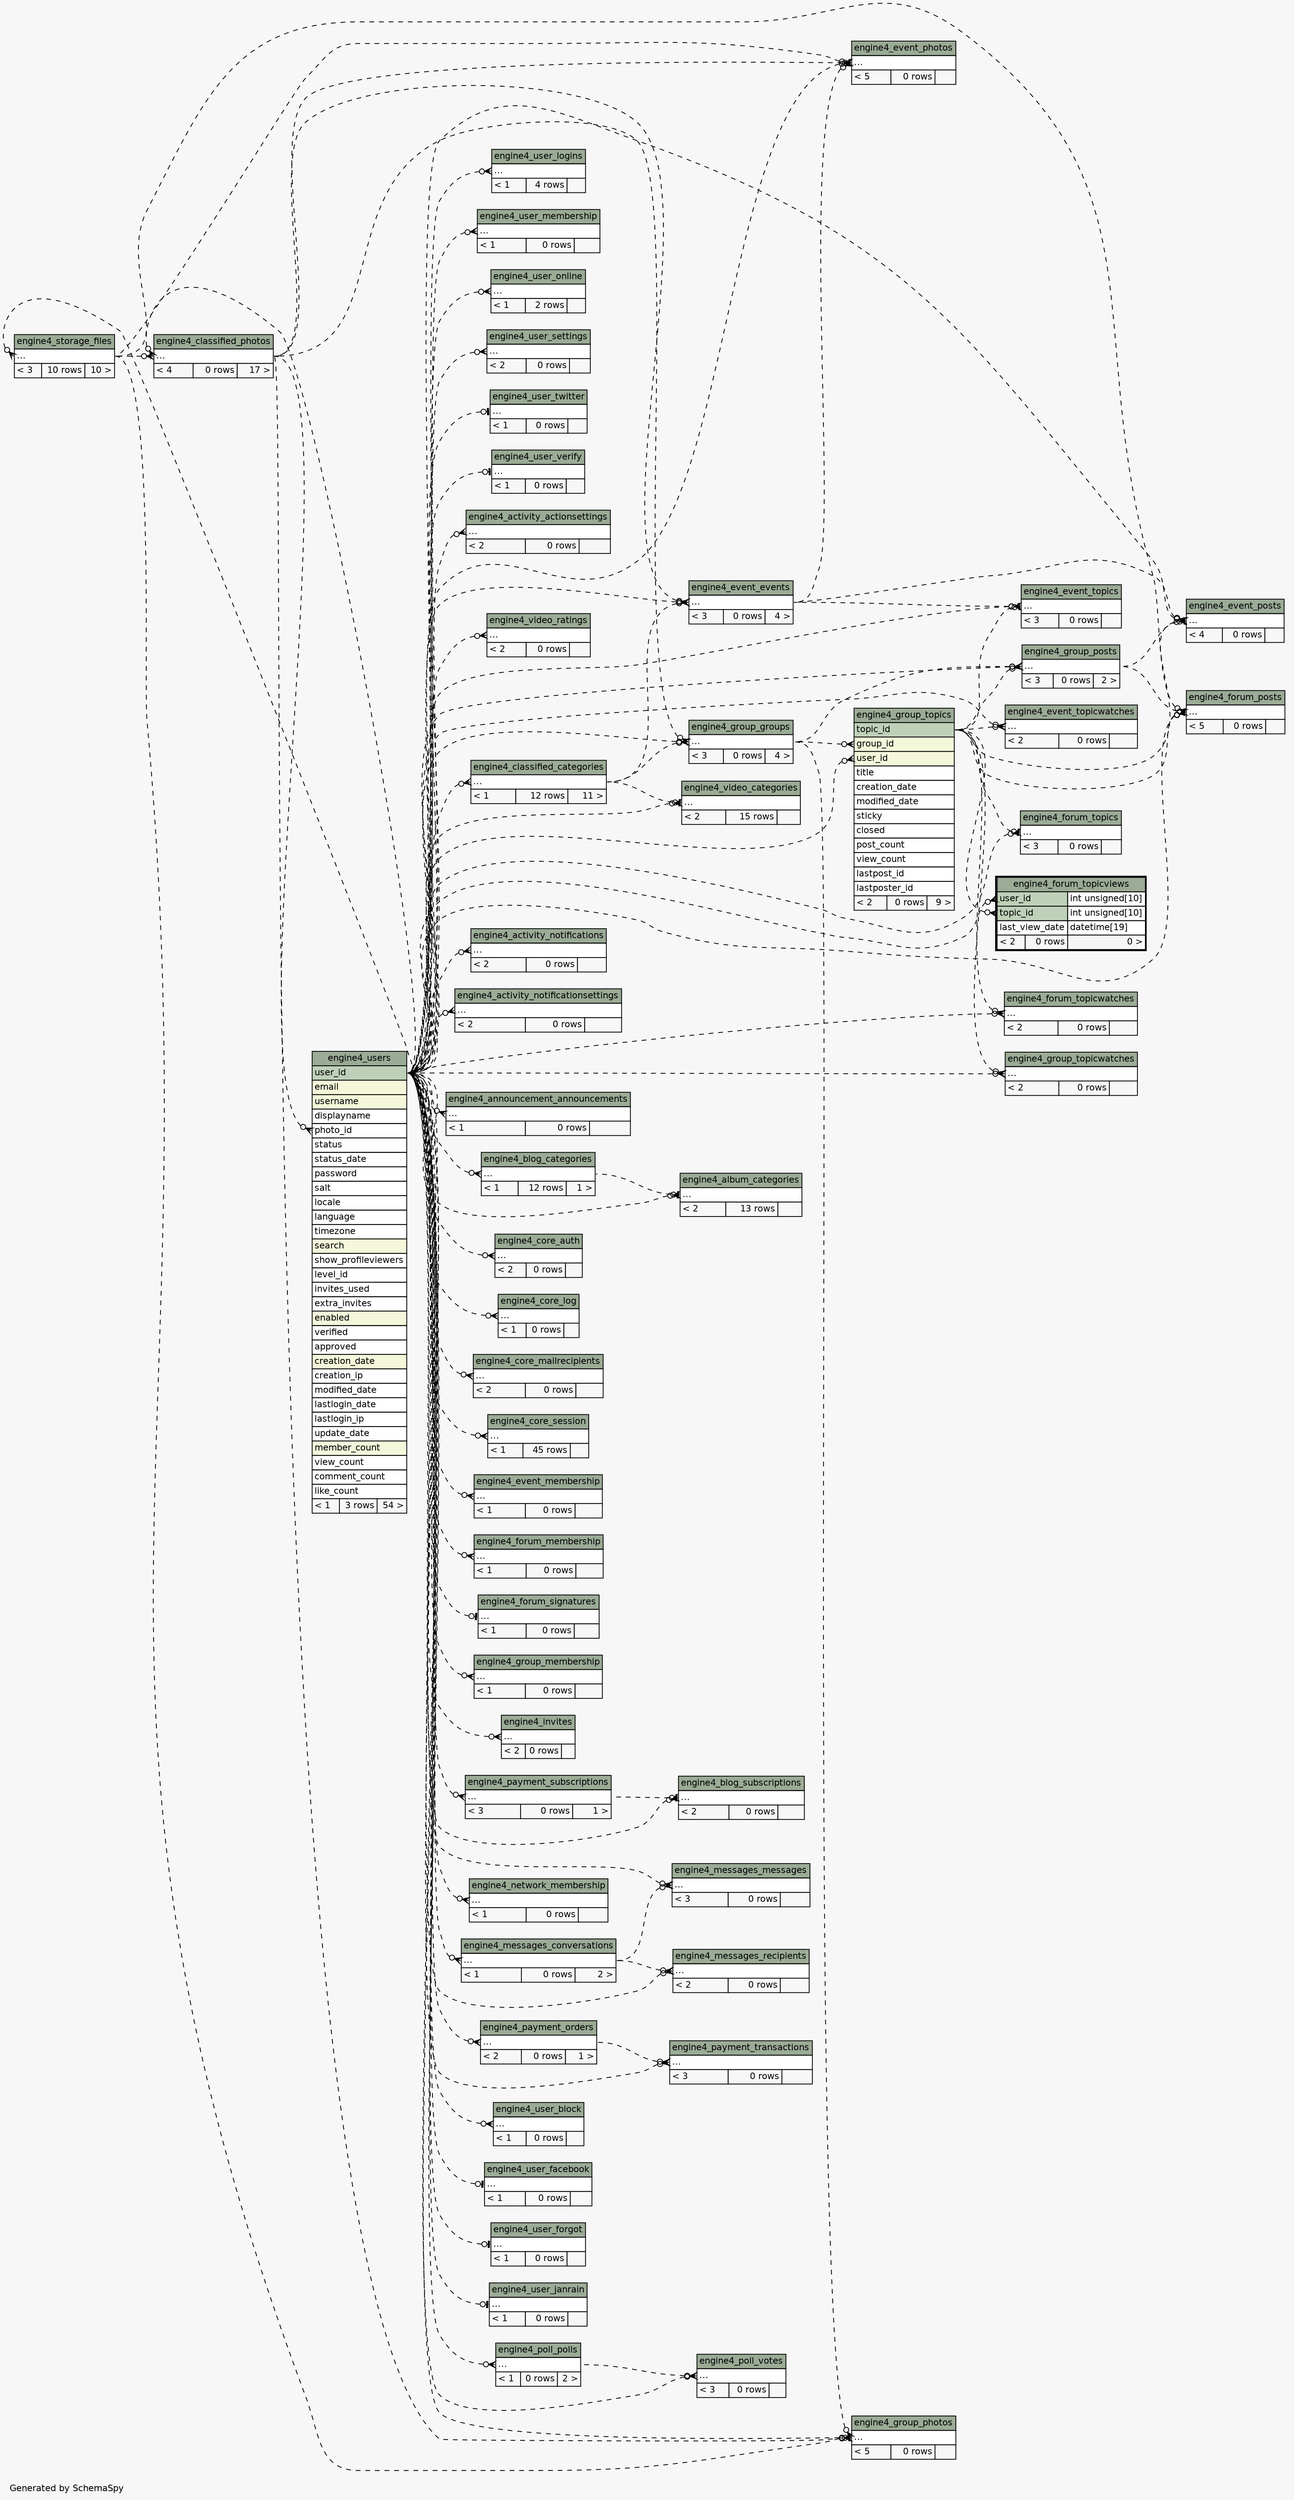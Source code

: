 // dot 2.38.0 on Windows 10 10.0
// SchemaSpy rev 590
digraph "impliedTwoDegreesRelationshipsDiagram" {
  graph [
    rankdir="RL"
    bgcolor="#f7f7f7"
    label="\nGenerated by SchemaSpy"
    labeljust="l"
    nodesep="0.18"
    ranksep="0.46"
    fontname="Helvetica"
    fontsize="11"
  ];
  node [
    fontname="Helvetica"
    fontsize="11"
    shape="plaintext"
  ];
  edge [
    arrowsize="0.8"
  ];
  "engine4_activity_actionsettings":"elipses":w -> "engine4_users":"user_id":e [arrowhead=none dir=back arrowtail=crowodot style=dashed];
  "engine4_activity_notifications":"elipses":w -> "engine4_users":"user_id":e [arrowhead=none dir=back arrowtail=crowodot style=dashed];
  "engine4_activity_notificationsettings":"elipses":w -> "engine4_users":"user_id":e [arrowhead=none dir=back arrowtail=crowodot style=dashed];
  "engine4_album_categories":"elipses":w -> "engine4_blog_categories":"elipses":e [arrowhead=none dir=back arrowtail=teeodot style=dashed];
  "engine4_album_categories":"elipses":w -> "engine4_users":"user_id":e [arrowhead=none dir=back arrowtail=crowodot style=dashed];
  "engine4_announcement_announcements":"elipses":w -> "engine4_users":"user_id":e [arrowhead=none dir=back arrowtail=crowodot style=dashed];
  "engine4_blog_categories":"elipses":w -> "engine4_users":"user_id":e [arrowhead=none dir=back arrowtail=crowodot style=dashed];
  "engine4_blog_subscriptions":"elipses":w -> "engine4_payment_subscriptions":"elipses":e [arrowhead=none dir=back arrowtail=teeodot style=dashed];
  "engine4_blog_subscriptions":"elipses":w -> "engine4_users":"user_id":e [arrowhead=none dir=back arrowtail=crowodot style=dashed];
  "engine4_classified_categories":"elipses":w -> "engine4_users":"user_id":e [arrowhead=none dir=back arrowtail=crowodot style=dashed];
  "engine4_classified_photos":"elipses":w -> "engine4_storage_files":"elipses":e [arrowhead=none dir=back arrowtail=crowodot style=dashed];
  "engine4_classified_photos":"elipses":w -> "engine4_users":"user_id":e [arrowhead=none dir=back arrowtail=crowodot style=dashed];
  "engine4_core_auth":"elipses":w -> "engine4_users":"user_id":e [arrowhead=none dir=back arrowtail=crowodot style=dashed];
  "engine4_core_log":"elipses":w -> "engine4_users":"user_id":e [arrowhead=none dir=back arrowtail=crowodot style=dashed];
  "engine4_core_mailrecipients":"elipses":w -> "engine4_users":"user_id":e [arrowhead=none dir=back arrowtail=crowodot style=dashed];
  "engine4_core_session":"elipses":w -> "engine4_users":"user_id":e [arrowhead=none dir=back arrowtail=crowodot style=dashed];
  "engine4_event_events":"elipses":w -> "engine4_classified_categories":"elipses":e [arrowhead=none dir=back arrowtail=crowodot style=dashed];
  "engine4_event_events":"elipses":w -> "engine4_classified_photos":"elipses":e [arrowhead=none dir=back arrowtail=crowodot style=dashed];
  "engine4_event_events":"elipses":w -> "engine4_users":"user_id":e [arrowhead=none dir=back arrowtail=crowodot style=dashed];
  "engine4_event_membership":"elipses":w -> "engine4_users":"user_id":e [arrowhead=none dir=back arrowtail=crowodot style=dashed];
  "engine4_event_photos":"elipses":w -> "engine4_event_events":"elipses":e [arrowhead=none dir=back arrowtail=crowodot style=dashed];
  "engine4_event_photos":"elipses":w -> "engine4_storage_files":"elipses":e [arrowhead=none dir=back arrowtail=crowodot style=dashed];
  "engine4_event_photos":"elipses":w -> "engine4_classified_photos":"elipses":e [arrowhead=none dir=back arrowtail=teeodot style=dashed];
  "engine4_event_photos":"elipses":w -> "engine4_users":"user_id":e [arrowhead=none dir=back arrowtail=crowodot style=dashed];
  "engine4_event_posts":"elipses":w -> "engine4_event_events":"elipses":e [arrowhead=none dir=back arrowtail=crowodot style=dashed];
  "engine4_event_posts":"elipses":w -> "engine4_group_posts":"elipses":e [arrowhead=none dir=back arrowtail=teeodot style=dashed];
  "engine4_event_posts":"elipses":w -> "engine4_group_topics":"topic_id":e [arrowhead=none dir=back arrowtail=crowodot style=dashed];
  "engine4_event_posts":"elipses":w -> "engine4_users":"user_id":e [arrowhead=none dir=back arrowtail=crowodot style=dashed];
  "engine4_event_topics":"elipses":w -> "engine4_event_events":"elipses":e [arrowhead=none dir=back arrowtail=crowodot style=dashed];
  "engine4_event_topics":"elipses":w -> "engine4_group_topics":"topic_id":e [arrowhead=none dir=back arrowtail=teeodot style=dashed];
  "engine4_event_topics":"elipses":w -> "engine4_users":"user_id":e [arrowhead=none dir=back arrowtail=crowodot style=dashed];
  "engine4_event_topicwatches":"elipses":w -> "engine4_group_topics":"topic_id":e [arrowhead=none dir=back arrowtail=crowodot style=dashed];
  "engine4_event_topicwatches":"elipses":w -> "engine4_users":"user_id":e [arrowhead=none dir=back arrowtail=crowodot style=dashed];
  "engine4_forum_membership":"elipses":w -> "engine4_users":"user_id":e [arrowhead=none dir=back arrowtail=crowodot style=dashed];
  "engine4_forum_posts":"elipses":w -> "engine4_storage_files":"elipses":e [arrowhead=none dir=back arrowtail=crowodot style=dashed];
  "engine4_forum_posts":"elipses":w -> "engine4_group_posts":"elipses":e [arrowhead=none dir=back arrowtail=teeodot style=dashed];
  "engine4_forum_posts":"elipses":w -> "engine4_group_topics":"topic_id":e [arrowhead=none dir=back arrowtail=crowodot style=dashed];
  "engine4_forum_posts":"elipses":w -> "engine4_users":"user_id":e [arrowhead=none dir=back arrowtail=crowodot style=dashed];
  "engine4_forum_signatures":"elipses":w -> "engine4_users":"user_id":e [arrowhead=none dir=back arrowtail=teeodot style=dashed];
  "engine4_forum_topics":"elipses":w -> "engine4_group_topics":"topic_id":e [arrowhead=none dir=back arrowtail=teeodot style=dashed];
  "engine4_forum_topics":"elipses":w -> "engine4_users":"user_id":e [arrowhead=none dir=back arrowtail=crowodot style=dashed];
  "engine4_forum_topicviews":"topic_id":w -> "engine4_group_topics":"topic_id":e [arrowhead=none dir=back arrowtail=crowodot style=dashed];
  "engine4_forum_topicviews":"user_id":w -> "engine4_users":"user_id":e [arrowhead=none dir=back arrowtail=crowodot style=dashed];
  "engine4_forum_topicwatches":"elipses":w -> "engine4_group_topics":"topic_id":e [arrowhead=none dir=back arrowtail=crowodot style=dashed];
  "engine4_forum_topicwatches":"elipses":w -> "engine4_users":"user_id":e [arrowhead=none dir=back arrowtail=crowodot style=dashed];
  "engine4_group_groups":"elipses":w -> "engine4_classified_categories":"elipses":e [arrowhead=none dir=back arrowtail=crowodot style=dashed];
  "engine4_group_groups":"elipses":w -> "engine4_classified_photos":"elipses":e [arrowhead=none dir=back arrowtail=crowodot style=dashed];
  "engine4_group_groups":"elipses":w -> "engine4_users":"user_id":e [arrowhead=none dir=back arrowtail=crowodot style=dashed];
  "engine4_group_membership":"elipses":w -> "engine4_users":"user_id":e [arrowhead=none dir=back arrowtail=crowodot style=dashed];
  "engine4_group_photos":"elipses":w -> "engine4_storage_files":"elipses":e [arrowhead=none dir=back arrowtail=crowodot style=dashed];
  "engine4_group_photos":"elipses":w -> "engine4_group_groups":"elipses":e [arrowhead=none dir=back arrowtail=crowodot style=dashed];
  "engine4_group_photos":"elipses":w -> "engine4_classified_photos":"elipses":e [arrowhead=none dir=back arrowtail=teeodot style=dashed];
  "engine4_group_photos":"elipses":w -> "engine4_users":"user_id":e [arrowhead=none dir=back arrowtail=crowodot style=dashed];
  "engine4_group_posts":"elipses":w -> "engine4_group_groups":"elipses":e [arrowhead=none dir=back arrowtail=crowodot style=dashed];
  "engine4_group_posts":"elipses":w -> "engine4_group_topics":"topic_id":e [arrowhead=none dir=back arrowtail=crowodot style=dashed];
  "engine4_group_posts":"elipses":w -> "engine4_users":"user_id":e [arrowhead=none dir=back arrowtail=crowodot style=dashed];
  "engine4_group_topics":"group_id":w -> "engine4_group_groups":"elipses":e [arrowhead=none dir=back arrowtail=crowodot style=dashed];
  "engine4_group_topics":"user_id":w -> "engine4_users":"user_id":e [arrowhead=none dir=back arrowtail=crowodot style=dashed];
  "engine4_group_topicwatches":"elipses":w -> "engine4_group_topics":"topic_id":e [arrowhead=none dir=back arrowtail=crowodot style=dashed];
  "engine4_group_topicwatches":"elipses":w -> "engine4_users":"user_id":e [arrowhead=none dir=back arrowtail=crowodot style=dashed];
  "engine4_invites":"elipses":w -> "engine4_users":"user_id":e [arrowhead=none dir=back arrowtail=crowodot style=dashed];
  "engine4_messages_conversations":"elipses":w -> "engine4_users":"user_id":e [arrowhead=none dir=back arrowtail=crowodot style=dashed];
  "engine4_messages_messages":"elipses":w -> "engine4_messages_conversations":"elipses":e [arrowhead=none dir=back arrowtail=crowodot style=dashed];
  "engine4_messages_messages":"elipses":w -> "engine4_users":"user_id":e [arrowhead=none dir=back arrowtail=crowodot style=dashed];
  "engine4_messages_recipients":"elipses":w -> "engine4_messages_conversations":"elipses":e [arrowhead=none dir=back arrowtail=crowodot style=dashed];
  "engine4_messages_recipients":"elipses":w -> "engine4_users":"user_id":e [arrowhead=none dir=back arrowtail=crowodot style=dashed];
  "engine4_network_membership":"elipses":w -> "engine4_users":"user_id":e [arrowhead=none dir=back arrowtail=crowodot style=dashed];
  "engine4_payment_orders":"elipses":w -> "engine4_users":"user_id":e [arrowhead=none dir=back arrowtail=crowodot style=dashed];
  "engine4_payment_subscriptions":"elipses":w -> "engine4_users":"user_id":e [arrowhead=none dir=back arrowtail=crowodot style=dashed];
  "engine4_payment_transactions":"elipses":w -> "engine4_payment_orders":"elipses":e [arrowhead=none dir=back arrowtail=crowodot style=dashed];
  "engine4_payment_transactions":"elipses":w -> "engine4_users":"user_id":e [arrowhead=none dir=back arrowtail=crowodot style=dashed];
  "engine4_poll_polls":"elipses":w -> "engine4_users":"user_id":e [arrowhead=none dir=back arrowtail=crowodot style=dashed];
  "engine4_poll_votes":"elipses":w -> "engine4_poll_polls":"elipses":e [arrowhead=none dir=back arrowtail=crowodot style=dashed];
  "engine4_poll_votes":"elipses":w -> "engine4_users":"user_id":e [arrowhead=none dir=back arrowtail=crowodot style=dashed];
  "engine4_storage_files":"elipses":w -> "engine4_users":"user_id":e [arrowhead=none dir=back arrowtail=crowodot style=dashed];
  "engine4_user_block":"elipses":w -> "engine4_users":"user_id":e [arrowhead=none dir=back arrowtail=crowodot style=dashed];
  "engine4_user_facebook":"elipses":w -> "engine4_users":"user_id":e [arrowhead=none dir=back arrowtail=teeodot style=dashed];
  "engine4_user_forgot":"elipses":w -> "engine4_users":"user_id":e [arrowhead=none dir=back arrowtail=teeodot style=dashed];
  "engine4_user_janrain":"elipses":w -> "engine4_users":"user_id":e [arrowhead=none dir=back arrowtail=teeodot style=dashed];
  "engine4_user_logins":"elipses":w -> "engine4_users":"user_id":e [arrowhead=none dir=back arrowtail=crowodot style=dashed];
  "engine4_user_membership":"elipses":w -> "engine4_users":"user_id":e [arrowhead=none dir=back arrowtail=crowodot style=dashed];
  "engine4_user_online":"elipses":w -> "engine4_users":"user_id":e [arrowhead=none dir=back arrowtail=crowodot style=dashed];
  "engine4_user_settings":"elipses":w -> "engine4_users":"user_id":e [arrowhead=none dir=back arrowtail=crowodot style=dashed];
  "engine4_user_twitter":"elipses":w -> "engine4_users":"user_id":e [arrowhead=none dir=back arrowtail=teeodot style=dashed];
  "engine4_user_verify":"elipses":w -> "engine4_users":"user_id":e [arrowhead=none dir=back arrowtail=teeodot style=dashed];
  "engine4_users":"photo_id":w -> "engine4_classified_photos":"elipses":e [arrowhead=none dir=back arrowtail=crowodot style=dashed];
  "engine4_video_categories":"elipses":w -> "engine4_classified_categories":"elipses":e [arrowhead=none dir=back arrowtail=teeodot style=dashed];
  "engine4_video_categories":"elipses":w -> "engine4_users":"user_id":e [arrowhead=none dir=back arrowtail=crowodot style=dashed];
  "engine4_video_ratings":"elipses":w -> "engine4_users":"user_id":e [arrowhead=none dir=back arrowtail=crowodot style=dashed];
  "engine4_activity_actionsettings" [
    label=<
    <TABLE BORDER="0" CELLBORDER="1" CELLSPACING="0" BGCOLOR="#ffffff">
      <TR><TD COLSPAN="3" BGCOLOR="#9bab96" ALIGN="CENTER">engine4_activity_actionsettings</TD></TR>
      <TR><TD PORT="elipses" COLSPAN="3" ALIGN="LEFT">...</TD></TR>
      <TR><TD ALIGN="LEFT" BGCOLOR="#f7f7f7">&lt; 2</TD><TD ALIGN="RIGHT" BGCOLOR="#f7f7f7">0 rows</TD><TD ALIGN="RIGHT" BGCOLOR="#f7f7f7">  </TD></TR>
    </TABLE>>
    URL="engine4_activity_actionsettings.html"
    tooltip="engine4_activity_actionsettings"
  ];
  "engine4_activity_notifications" [
    label=<
    <TABLE BORDER="0" CELLBORDER="1" CELLSPACING="0" BGCOLOR="#ffffff">
      <TR><TD COLSPAN="3" BGCOLOR="#9bab96" ALIGN="CENTER">engine4_activity_notifications</TD></TR>
      <TR><TD PORT="elipses" COLSPAN="3" ALIGN="LEFT">...</TD></TR>
      <TR><TD ALIGN="LEFT" BGCOLOR="#f7f7f7">&lt; 2</TD><TD ALIGN="RIGHT" BGCOLOR="#f7f7f7">0 rows</TD><TD ALIGN="RIGHT" BGCOLOR="#f7f7f7">  </TD></TR>
    </TABLE>>
    URL="engine4_activity_notifications.html"
    tooltip="engine4_activity_notifications"
  ];
  "engine4_activity_notificationsettings" [
    label=<
    <TABLE BORDER="0" CELLBORDER="1" CELLSPACING="0" BGCOLOR="#ffffff">
      <TR><TD COLSPAN="3" BGCOLOR="#9bab96" ALIGN="CENTER">engine4_activity_notificationsettings</TD></TR>
      <TR><TD PORT="elipses" COLSPAN="3" ALIGN="LEFT">...</TD></TR>
      <TR><TD ALIGN="LEFT" BGCOLOR="#f7f7f7">&lt; 2</TD><TD ALIGN="RIGHT" BGCOLOR="#f7f7f7">0 rows</TD><TD ALIGN="RIGHT" BGCOLOR="#f7f7f7">  </TD></TR>
    </TABLE>>
    URL="engine4_activity_notificationsettings.html"
    tooltip="engine4_activity_notificationsettings"
  ];
  "engine4_album_categories" [
    label=<
    <TABLE BORDER="0" CELLBORDER="1" CELLSPACING="0" BGCOLOR="#ffffff">
      <TR><TD COLSPAN="3" BGCOLOR="#9bab96" ALIGN="CENTER">engine4_album_categories</TD></TR>
      <TR><TD PORT="elipses" COLSPAN="3" ALIGN="LEFT">...</TD></TR>
      <TR><TD ALIGN="LEFT" BGCOLOR="#f7f7f7">&lt; 2</TD><TD ALIGN="RIGHT" BGCOLOR="#f7f7f7">13 rows</TD><TD ALIGN="RIGHT" BGCOLOR="#f7f7f7">  </TD></TR>
    </TABLE>>
    URL="engine4_album_categories.html"
    tooltip="engine4_album_categories"
  ];
  "engine4_announcement_announcements" [
    label=<
    <TABLE BORDER="0" CELLBORDER="1" CELLSPACING="0" BGCOLOR="#ffffff">
      <TR><TD COLSPAN="3" BGCOLOR="#9bab96" ALIGN="CENTER">engine4_announcement_announcements</TD></TR>
      <TR><TD PORT="elipses" COLSPAN="3" ALIGN="LEFT">...</TD></TR>
      <TR><TD ALIGN="LEFT" BGCOLOR="#f7f7f7">&lt; 1</TD><TD ALIGN="RIGHT" BGCOLOR="#f7f7f7">0 rows</TD><TD ALIGN="RIGHT" BGCOLOR="#f7f7f7">  </TD></TR>
    </TABLE>>
    URL="engine4_announcement_announcements.html"
    tooltip="engine4_announcement_announcements"
  ];
  "engine4_blog_categories" [
    label=<
    <TABLE BORDER="0" CELLBORDER="1" CELLSPACING="0" BGCOLOR="#ffffff">
      <TR><TD COLSPAN="3" BGCOLOR="#9bab96" ALIGN="CENTER">engine4_blog_categories</TD></TR>
      <TR><TD PORT="elipses" COLSPAN="3" ALIGN="LEFT">...</TD></TR>
      <TR><TD ALIGN="LEFT" BGCOLOR="#f7f7f7">&lt; 1</TD><TD ALIGN="RIGHT" BGCOLOR="#f7f7f7">12 rows</TD><TD ALIGN="RIGHT" BGCOLOR="#f7f7f7">1 &gt;</TD></TR>
    </TABLE>>
    URL="engine4_blog_categories.html"
    tooltip="engine4_blog_categories"
  ];
  "engine4_blog_subscriptions" [
    label=<
    <TABLE BORDER="0" CELLBORDER="1" CELLSPACING="0" BGCOLOR="#ffffff">
      <TR><TD COLSPAN="3" BGCOLOR="#9bab96" ALIGN="CENTER">engine4_blog_subscriptions</TD></TR>
      <TR><TD PORT="elipses" COLSPAN="3" ALIGN="LEFT">...</TD></TR>
      <TR><TD ALIGN="LEFT" BGCOLOR="#f7f7f7">&lt; 2</TD><TD ALIGN="RIGHT" BGCOLOR="#f7f7f7">0 rows</TD><TD ALIGN="RIGHT" BGCOLOR="#f7f7f7">  </TD></TR>
    </TABLE>>
    URL="engine4_blog_subscriptions.html"
    tooltip="engine4_blog_subscriptions"
  ];
  "engine4_classified_categories" [
    label=<
    <TABLE BORDER="0" CELLBORDER="1" CELLSPACING="0" BGCOLOR="#ffffff">
      <TR><TD COLSPAN="3" BGCOLOR="#9bab96" ALIGN="CENTER">engine4_classified_categories</TD></TR>
      <TR><TD PORT="elipses" COLSPAN="3" ALIGN="LEFT">...</TD></TR>
      <TR><TD ALIGN="LEFT" BGCOLOR="#f7f7f7">&lt; 1</TD><TD ALIGN="RIGHT" BGCOLOR="#f7f7f7">12 rows</TD><TD ALIGN="RIGHT" BGCOLOR="#f7f7f7">11 &gt;</TD></TR>
    </TABLE>>
    URL="engine4_classified_categories.html"
    tooltip="engine4_classified_categories"
  ];
  "engine4_classified_photos" [
    label=<
    <TABLE BORDER="0" CELLBORDER="1" CELLSPACING="0" BGCOLOR="#ffffff">
      <TR><TD COLSPAN="3" BGCOLOR="#9bab96" ALIGN="CENTER">engine4_classified_photos</TD></TR>
      <TR><TD PORT="elipses" COLSPAN="3" ALIGN="LEFT">...</TD></TR>
      <TR><TD ALIGN="LEFT" BGCOLOR="#f7f7f7">&lt; 4</TD><TD ALIGN="RIGHT" BGCOLOR="#f7f7f7">0 rows</TD><TD ALIGN="RIGHT" BGCOLOR="#f7f7f7">17 &gt;</TD></TR>
    </TABLE>>
    URL="engine4_classified_photos.html"
    tooltip="engine4_classified_photos"
  ];
  "engine4_core_auth" [
    label=<
    <TABLE BORDER="0" CELLBORDER="1" CELLSPACING="0" BGCOLOR="#ffffff">
      <TR><TD COLSPAN="3" BGCOLOR="#9bab96" ALIGN="CENTER">engine4_core_auth</TD></TR>
      <TR><TD PORT="elipses" COLSPAN="3" ALIGN="LEFT">...</TD></TR>
      <TR><TD ALIGN="LEFT" BGCOLOR="#f7f7f7">&lt; 2</TD><TD ALIGN="RIGHT" BGCOLOR="#f7f7f7">0 rows</TD><TD ALIGN="RIGHT" BGCOLOR="#f7f7f7">  </TD></TR>
    </TABLE>>
    URL="engine4_core_auth.html"
    tooltip="engine4_core_auth"
  ];
  "engine4_core_log" [
    label=<
    <TABLE BORDER="0" CELLBORDER="1" CELLSPACING="0" BGCOLOR="#ffffff">
      <TR><TD COLSPAN="3" BGCOLOR="#9bab96" ALIGN="CENTER">engine4_core_log</TD></TR>
      <TR><TD PORT="elipses" COLSPAN="3" ALIGN="LEFT">...</TD></TR>
      <TR><TD ALIGN="LEFT" BGCOLOR="#f7f7f7">&lt; 1</TD><TD ALIGN="RIGHT" BGCOLOR="#f7f7f7">0 rows</TD><TD ALIGN="RIGHT" BGCOLOR="#f7f7f7">  </TD></TR>
    </TABLE>>
    URL="engine4_core_log.html"
    tooltip="engine4_core_log"
  ];
  "engine4_core_mailrecipients" [
    label=<
    <TABLE BORDER="0" CELLBORDER="1" CELLSPACING="0" BGCOLOR="#ffffff">
      <TR><TD COLSPAN="3" BGCOLOR="#9bab96" ALIGN="CENTER">engine4_core_mailrecipients</TD></TR>
      <TR><TD PORT="elipses" COLSPAN="3" ALIGN="LEFT">...</TD></TR>
      <TR><TD ALIGN="LEFT" BGCOLOR="#f7f7f7">&lt; 2</TD><TD ALIGN="RIGHT" BGCOLOR="#f7f7f7">0 rows</TD><TD ALIGN="RIGHT" BGCOLOR="#f7f7f7">  </TD></TR>
    </TABLE>>
    URL="engine4_core_mailrecipients.html"
    tooltip="engine4_core_mailrecipients"
  ];
  "engine4_core_session" [
    label=<
    <TABLE BORDER="0" CELLBORDER="1" CELLSPACING="0" BGCOLOR="#ffffff">
      <TR><TD COLSPAN="3" BGCOLOR="#9bab96" ALIGN="CENTER">engine4_core_session</TD></TR>
      <TR><TD PORT="elipses" COLSPAN="3" ALIGN="LEFT">...</TD></TR>
      <TR><TD ALIGN="LEFT" BGCOLOR="#f7f7f7">&lt; 1</TD><TD ALIGN="RIGHT" BGCOLOR="#f7f7f7">45 rows</TD><TD ALIGN="RIGHT" BGCOLOR="#f7f7f7">  </TD></TR>
    </TABLE>>
    URL="engine4_core_session.html"
    tooltip="engine4_core_session"
  ];
  "engine4_event_events" [
    label=<
    <TABLE BORDER="0" CELLBORDER="1" CELLSPACING="0" BGCOLOR="#ffffff">
      <TR><TD COLSPAN="3" BGCOLOR="#9bab96" ALIGN="CENTER">engine4_event_events</TD></TR>
      <TR><TD PORT="elipses" COLSPAN="3" ALIGN="LEFT">...</TD></TR>
      <TR><TD ALIGN="LEFT" BGCOLOR="#f7f7f7">&lt; 3</TD><TD ALIGN="RIGHT" BGCOLOR="#f7f7f7">0 rows</TD><TD ALIGN="RIGHT" BGCOLOR="#f7f7f7">4 &gt;</TD></TR>
    </TABLE>>
    URL="engine4_event_events.html"
    tooltip="engine4_event_events"
  ];
  "engine4_event_membership" [
    label=<
    <TABLE BORDER="0" CELLBORDER="1" CELLSPACING="0" BGCOLOR="#ffffff">
      <TR><TD COLSPAN="3" BGCOLOR="#9bab96" ALIGN="CENTER">engine4_event_membership</TD></TR>
      <TR><TD PORT="elipses" COLSPAN="3" ALIGN="LEFT">...</TD></TR>
      <TR><TD ALIGN="LEFT" BGCOLOR="#f7f7f7">&lt; 1</TD><TD ALIGN="RIGHT" BGCOLOR="#f7f7f7">0 rows</TD><TD ALIGN="RIGHT" BGCOLOR="#f7f7f7">  </TD></TR>
    </TABLE>>
    URL="engine4_event_membership.html"
    tooltip="engine4_event_membership"
  ];
  "engine4_event_photos" [
    label=<
    <TABLE BORDER="0" CELLBORDER="1" CELLSPACING="0" BGCOLOR="#ffffff">
      <TR><TD COLSPAN="3" BGCOLOR="#9bab96" ALIGN="CENTER">engine4_event_photos</TD></TR>
      <TR><TD PORT="elipses" COLSPAN="3" ALIGN="LEFT">...</TD></TR>
      <TR><TD ALIGN="LEFT" BGCOLOR="#f7f7f7">&lt; 5</TD><TD ALIGN="RIGHT" BGCOLOR="#f7f7f7">0 rows</TD><TD ALIGN="RIGHT" BGCOLOR="#f7f7f7">  </TD></TR>
    </TABLE>>
    URL="engine4_event_photos.html"
    tooltip="engine4_event_photos"
  ];
  "engine4_event_posts" [
    label=<
    <TABLE BORDER="0" CELLBORDER="1" CELLSPACING="0" BGCOLOR="#ffffff">
      <TR><TD COLSPAN="3" BGCOLOR="#9bab96" ALIGN="CENTER">engine4_event_posts</TD></TR>
      <TR><TD PORT="elipses" COLSPAN="3" ALIGN="LEFT">...</TD></TR>
      <TR><TD ALIGN="LEFT" BGCOLOR="#f7f7f7">&lt; 4</TD><TD ALIGN="RIGHT" BGCOLOR="#f7f7f7">0 rows</TD><TD ALIGN="RIGHT" BGCOLOR="#f7f7f7">  </TD></TR>
    </TABLE>>
    URL="engine4_event_posts.html"
    tooltip="engine4_event_posts"
  ];
  "engine4_event_topics" [
    label=<
    <TABLE BORDER="0" CELLBORDER="1" CELLSPACING="0" BGCOLOR="#ffffff">
      <TR><TD COLSPAN="3" BGCOLOR="#9bab96" ALIGN="CENTER">engine4_event_topics</TD></TR>
      <TR><TD PORT="elipses" COLSPAN="3" ALIGN="LEFT">...</TD></TR>
      <TR><TD ALIGN="LEFT" BGCOLOR="#f7f7f7">&lt; 3</TD><TD ALIGN="RIGHT" BGCOLOR="#f7f7f7">0 rows</TD><TD ALIGN="RIGHT" BGCOLOR="#f7f7f7">  </TD></TR>
    </TABLE>>
    URL="engine4_event_topics.html"
    tooltip="engine4_event_topics"
  ];
  "engine4_event_topicwatches" [
    label=<
    <TABLE BORDER="0" CELLBORDER="1" CELLSPACING="0" BGCOLOR="#ffffff">
      <TR><TD COLSPAN="3" BGCOLOR="#9bab96" ALIGN="CENTER">engine4_event_topicwatches</TD></TR>
      <TR><TD PORT="elipses" COLSPAN="3" ALIGN="LEFT">...</TD></TR>
      <TR><TD ALIGN="LEFT" BGCOLOR="#f7f7f7">&lt; 2</TD><TD ALIGN="RIGHT" BGCOLOR="#f7f7f7">0 rows</TD><TD ALIGN="RIGHT" BGCOLOR="#f7f7f7">  </TD></TR>
    </TABLE>>
    URL="engine4_event_topicwatches.html"
    tooltip="engine4_event_topicwatches"
  ];
  "engine4_forum_membership" [
    label=<
    <TABLE BORDER="0" CELLBORDER="1" CELLSPACING="0" BGCOLOR="#ffffff">
      <TR><TD COLSPAN="3" BGCOLOR="#9bab96" ALIGN="CENTER">engine4_forum_membership</TD></TR>
      <TR><TD PORT="elipses" COLSPAN="3" ALIGN="LEFT">...</TD></TR>
      <TR><TD ALIGN="LEFT" BGCOLOR="#f7f7f7">&lt; 1</TD><TD ALIGN="RIGHT" BGCOLOR="#f7f7f7">0 rows</TD><TD ALIGN="RIGHT" BGCOLOR="#f7f7f7">  </TD></TR>
    </TABLE>>
    URL="engine4_forum_membership.html"
    tooltip="engine4_forum_membership"
  ];
  "engine4_forum_posts" [
    label=<
    <TABLE BORDER="0" CELLBORDER="1" CELLSPACING="0" BGCOLOR="#ffffff">
      <TR><TD COLSPAN="3" BGCOLOR="#9bab96" ALIGN="CENTER">engine4_forum_posts</TD></TR>
      <TR><TD PORT="elipses" COLSPAN="3" ALIGN="LEFT">...</TD></TR>
      <TR><TD ALIGN="LEFT" BGCOLOR="#f7f7f7">&lt; 5</TD><TD ALIGN="RIGHT" BGCOLOR="#f7f7f7">0 rows</TD><TD ALIGN="RIGHT" BGCOLOR="#f7f7f7">  </TD></TR>
    </TABLE>>
    URL="engine4_forum_posts.html"
    tooltip="engine4_forum_posts"
  ];
  "engine4_forum_signatures" [
    label=<
    <TABLE BORDER="0" CELLBORDER="1" CELLSPACING="0" BGCOLOR="#ffffff">
      <TR><TD COLSPAN="3" BGCOLOR="#9bab96" ALIGN="CENTER">engine4_forum_signatures</TD></TR>
      <TR><TD PORT="elipses" COLSPAN="3" ALIGN="LEFT">...</TD></TR>
      <TR><TD ALIGN="LEFT" BGCOLOR="#f7f7f7">&lt; 1</TD><TD ALIGN="RIGHT" BGCOLOR="#f7f7f7">0 rows</TD><TD ALIGN="RIGHT" BGCOLOR="#f7f7f7">  </TD></TR>
    </TABLE>>
    URL="engine4_forum_signatures.html"
    tooltip="engine4_forum_signatures"
  ];
  "engine4_forum_topics" [
    label=<
    <TABLE BORDER="0" CELLBORDER="1" CELLSPACING="0" BGCOLOR="#ffffff">
      <TR><TD COLSPAN="3" BGCOLOR="#9bab96" ALIGN="CENTER">engine4_forum_topics</TD></TR>
      <TR><TD PORT="elipses" COLSPAN="3" ALIGN="LEFT">...</TD></TR>
      <TR><TD ALIGN="LEFT" BGCOLOR="#f7f7f7">&lt; 3</TD><TD ALIGN="RIGHT" BGCOLOR="#f7f7f7">0 rows</TD><TD ALIGN="RIGHT" BGCOLOR="#f7f7f7">  </TD></TR>
    </TABLE>>
    URL="engine4_forum_topics.html"
    tooltip="engine4_forum_topics"
  ];
  "engine4_forum_topicviews" [
    label=<
    <TABLE BORDER="2" CELLBORDER="1" CELLSPACING="0" BGCOLOR="#ffffff">
      <TR><TD COLSPAN="3" BGCOLOR="#9bab96" ALIGN="CENTER">engine4_forum_topicviews</TD></TR>
      <TR><TD PORT="user_id" COLSPAN="2" BGCOLOR="#bed1b8" ALIGN="LEFT">user_id</TD><TD PORT="user_id.type" ALIGN="LEFT">int unsigned[10]</TD></TR>
      <TR><TD PORT="topic_id" COLSPAN="2" BGCOLOR="#bed1b8" ALIGN="LEFT">topic_id</TD><TD PORT="topic_id.type" ALIGN="LEFT">int unsigned[10]</TD></TR>
      <TR><TD PORT="last_view_date" COLSPAN="2" ALIGN="LEFT">last_view_date</TD><TD PORT="last_view_date.type" ALIGN="LEFT">datetime[19]</TD></TR>
      <TR><TD ALIGN="LEFT" BGCOLOR="#f7f7f7">&lt; 2</TD><TD ALIGN="RIGHT" BGCOLOR="#f7f7f7">0 rows</TD><TD ALIGN="RIGHT" BGCOLOR="#f7f7f7">0 &gt;</TD></TR>
    </TABLE>>
    URL="engine4_forum_topicviews.html"
    tooltip="engine4_forum_topicviews"
  ];
  "engine4_forum_topicwatches" [
    label=<
    <TABLE BORDER="0" CELLBORDER="1" CELLSPACING="0" BGCOLOR="#ffffff">
      <TR><TD COLSPAN="3" BGCOLOR="#9bab96" ALIGN="CENTER">engine4_forum_topicwatches</TD></TR>
      <TR><TD PORT="elipses" COLSPAN="3" ALIGN="LEFT">...</TD></TR>
      <TR><TD ALIGN="LEFT" BGCOLOR="#f7f7f7">&lt; 2</TD><TD ALIGN="RIGHT" BGCOLOR="#f7f7f7">0 rows</TD><TD ALIGN="RIGHT" BGCOLOR="#f7f7f7">  </TD></TR>
    </TABLE>>
    URL="engine4_forum_topicwatches.html"
    tooltip="engine4_forum_topicwatches"
  ];
  "engine4_group_groups" [
    label=<
    <TABLE BORDER="0" CELLBORDER="1" CELLSPACING="0" BGCOLOR="#ffffff">
      <TR><TD COLSPAN="3" BGCOLOR="#9bab96" ALIGN="CENTER">engine4_group_groups</TD></TR>
      <TR><TD PORT="elipses" COLSPAN="3" ALIGN="LEFT">...</TD></TR>
      <TR><TD ALIGN="LEFT" BGCOLOR="#f7f7f7">&lt; 3</TD><TD ALIGN="RIGHT" BGCOLOR="#f7f7f7">0 rows</TD><TD ALIGN="RIGHT" BGCOLOR="#f7f7f7">4 &gt;</TD></TR>
    </TABLE>>
    URL="engine4_group_groups.html"
    tooltip="engine4_group_groups"
  ];
  "engine4_group_membership" [
    label=<
    <TABLE BORDER="0" CELLBORDER="1" CELLSPACING="0" BGCOLOR="#ffffff">
      <TR><TD COLSPAN="3" BGCOLOR="#9bab96" ALIGN="CENTER">engine4_group_membership</TD></TR>
      <TR><TD PORT="elipses" COLSPAN="3" ALIGN="LEFT">...</TD></TR>
      <TR><TD ALIGN="LEFT" BGCOLOR="#f7f7f7">&lt; 1</TD><TD ALIGN="RIGHT" BGCOLOR="#f7f7f7">0 rows</TD><TD ALIGN="RIGHT" BGCOLOR="#f7f7f7">  </TD></TR>
    </TABLE>>
    URL="engine4_group_membership.html"
    tooltip="engine4_group_membership"
  ];
  "engine4_group_photos" [
    label=<
    <TABLE BORDER="0" CELLBORDER="1" CELLSPACING="0" BGCOLOR="#ffffff">
      <TR><TD COLSPAN="3" BGCOLOR="#9bab96" ALIGN="CENTER">engine4_group_photos</TD></TR>
      <TR><TD PORT="elipses" COLSPAN="3" ALIGN="LEFT">...</TD></TR>
      <TR><TD ALIGN="LEFT" BGCOLOR="#f7f7f7">&lt; 5</TD><TD ALIGN="RIGHT" BGCOLOR="#f7f7f7">0 rows</TD><TD ALIGN="RIGHT" BGCOLOR="#f7f7f7">  </TD></TR>
    </TABLE>>
    URL="engine4_group_photos.html"
    tooltip="engine4_group_photos"
  ];
  "engine4_group_posts" [
    label=<
    <TABLE BORDER="0" CELLBORDER="1" CELLSPACING="0" BGCOLOR="#ffffff">
      <TR><TD COLSPAN="3" BGCOLOR="#9bab96" ALIGN="CENTER">engine4_group_posts</TD></TR>
      <TR><TD PORT="elipses" COLSPAN="3" ALIGN="LEFT">...</TD></TR>
      <TR><TD ALIGN="LEFT" BGCOLOR="#f7f7f7">&lt; 3</TD><TD ALIGN="RIGHT" BGCOLOR="#f7f7f7">0 rows</TD><TD ALIGN="RIGHT" BGCOLOR="#f7f7f7">2 &gt;</TD></TR>
    </TABLE>>
    URL="engine4_group_posts.html"
    tooltip="engine4_group_posts"
  ];
  "engine4_group_topics" [
    label=<
    <TABLE BORDER="0" CELLBORDER="1" CELLSPACING="0" BGCOLOR="#ffffff">
      <TR><TD COLSPAN="3" BGCOLOR="#9bab96" ALIGN="CENTER">engine4_group_topics</TD></TR>
      <TR><TD PORT="topic_id" COLSPAN="3" BGCOLOR="#bed1b8" ALIGN="LEFT">topic_id</TD></TR>
      <TR><TD PORT="group_id" COLSPAN="3" BGCOLOR="#f4f7da" ALIGN="LEFT">group_id</TD></TR>
      <TR><TD PORT="user_id" COLSPAN="3" BGCOLOR="#f4f7da" ALIGN="LEFT">user_id</TD></TR>
      <TR><TD PORT="title" COLSPAN="3" ALIGN="LEFT">title</TD></TR>
      <TR><TD PORT="creation_date" COLSPAN="3" ALIGN="LEFT">creation_date</TD></TR>
      <TR><TD PORT="modified_date" COLSPAN="3" ALIGN="LEFT">modified_date</TD></TR>
      <TR><TD PORT="sticky" COLSPAN="3" ALIGN="LEFT">sticky</TD></TR>
      <TR><TD PORT="closed" COLSPAN="3" ALIGN="LEFT">closed</TD></TR>
      <TR><TD PORT="post_count" COLSPAN="3" ALIGN="LEFT">post_count</TD></TR>
      <TR><TD PORT="view_count" COLSPAN="3" ALIGN="LEFT">view_count</TD></TR>
      <TR><TD PORT="lastpost_id" COLSPAN="3" ALIGN="LEFT">lastpost_id</TD></TR>
      <TR><TD PORT="lastposter_id" COLSPAN="3" ALIGN="LEFT">lastposter_id</TD></TR>
      <TR><TD ALIGN="LEFT" BGCOLOR="#f7f7f7">&lt; 2</TD><TD ALIGN="RIGHT" BGCOLOR="#f7f7f7">0 rows</TD><TD ALIGN="RIGHT" BGCOLOR="#f7f7f7">9 &gt;</TD></TR>
    </TABLE>>
    URL="engine4_group_topics.html"
    tooltip="engine4_group_topics"
  ];
  "engine4_group_topicwatches" [
    label=<
    <TABLE BORDER="0" CELLBORDER="1" CELLSPACING="0" BGCOLOR="#ffffff">
      <TR><TD COLSPAN="3" BGCOLOR="#9bab96" ALIGN="CENTER">engine4_group_topicwatches</TD></TR>
      <TR><TD PORT="elipses" COLSPAN="3" ALIGN="LEFT">...</TD></TR>
      <TR><TD ALIGN="LEFT" BGCOLOR="#f7f7f7">&lt; 2</TD><TD ALIGN="RIGHT" BGCOLOR="#f7f7f7">0 rows</TD><TD ALIGN="RIGHT" BGCOLOR="#f7f7f7">  </TD></TR>
    </TABLE>>
    URL="engine4_group_topicwatches.html"
    tooltip="engine4_group_topicwatches"
  ];
  "engine4_invites" [
    label=<
    <TABLE BORDER="0" CELLBORDER="1" CELLSPACING="0" BGCOLOR="#ffffff">
      <TR><TD COLSPAN="3" BGCOLOR="#9bab96" ALIGN="CENTER">engine4_invites</TD></TR>
      <TR><TD PORT="elipses" COLSPAN="3" ALIGN="LEFT">...</TD></TR>
      <TR><TD ALIGN="LEFT" BGCOLOR="#f7f7f7">&lt; 2</TD><TD ALIGN="RIGHT" BGCOLOR="#f7f7f7">0 rows</TD><TD ALIGN="RIGHT" BGCOLOR="#f7f7f7">  </TD></TR>
    </TABLE>>
    URL="engine4_invites.html"
    tooltip="engine4_invites"
  ];
  "engine4_messages_conversations" [
    label=<
    <TABLE BORDER="0" CELLBORDER="1" CELLSPACING="0" BGCOLOR="#ffffff">
      <TR><TD COLSPAN="3" BGCOLOR="#9bab96" ALIGN="CENTER">engine4_messages_conversations</TD></TR>
      <TR><TD PORT="elipses" COLSPAN="3" ALIGN="LEFT">...</TD></TR>
      <TR><TD ALIGN="LEFT" BGCOLOR="#f7f7f7">&lt; 1</TD><TD ALIGN="RIGHT" BGCOLOR="#f7f7f7">0 rows</TD><TD ALIGN="RIGHT" BGCOLOR="#f7f7f7">2 &gt;</TD></TR>
    </TABLE>>
    URL="engine4_messages_conversations.html"
    tooltip="engine4_messages_conversations"
  ];
  "engine4_messages_messages" [
    label=<
    <TABLE BORDER="0" CELLBORDER="1" CELLSPACING="0" BGCOLOR="#ffffff">
      <TR><TD COLSPAN="3" BGCOLOR="#9bab96" ALIGN="CENTER">engine4_messages_messages</TD></TR>
      <TR><TD PORT="elipses" COLSPAN="3" ALIGN="LEFT">...</TD></TR>
      <TR><TD ALIGN="LEFT" BGCOLOR="#f7f7f7">&lt; 3</TD><TD ALIGN="RIGHT" BGCOLOR="#f7f7f7">0 rows</TD><TD ALIGN="RIGHT" BGCOLOR="#f7f7f7">  </TD></TR>
    </TABLE>>
    URL="engine4_messages_messages.html"
    tooltip="engine4_messages_messages"
  ];
  "engine4_messages_recipients" [
    label=<
    <TABLE BORDER="0" CELLBORDER="1" CELLSPACING="0" BGCOLOR="#ffffff">
      <TR><TD COLSPAN="3" BGCOLOR="#9bab96" ALIGN="CENTER">engine4_messages_recipients</TD></TR>
      <TR><TD PORT="elipses" COLSPAN="3" ALIGN="LEFT">...</TD></TR>
      <TR><TD ALIGN="LEFT" BGCOLOR="#f7f7f7">&lt; 2</TD><TD ALIGN="RIGHT" BGCOLOR="#f7f7f7">0 rows</TD><TD ALIGN="RIGHT" BGCOLOR="#f7f7f7">  </TD></TR>
    </TABLE>>
    URL="engine4_messages_recipients.html"
    tooltip="engine4_messages_recipients"
  ];
  "engine4_network_membership" [
    label=<
    <TABLE BORDER="0" CELLBORDER="1" CELLSPACING="0" BGCOLOR="#ffffff">
      <TR><TD COLSPAN="3" BGCOLOR="#9bab96" ALIGN="CENTER">engine4_network_membership</TD></TR>
      <TR><TD PORT="elipses" COLSPAN="3" ALIGN="LEFT">...</TD></TR>
      <TR><TD ALIGN="LEFT" BGCOLOR="#f7f7f7">&lt; 1</TD><TD ALIGN="RIGHT" BGCOLOR="#f7f7f7">0 rows</TD><TD ALIGN="RIGHT" BGCOLOR="#f7f7f7">  </TD></TR>
    </TABLE>>
    URL="engine4_network_membership.html"
    tooltip="engine4_network_membership"
  ];
  "engine4_payment_orders" [
    label=<
    <TABLE BORDER="0" CELLBORDER="1" CELLSPACING="0" BGCOLOR="#ffffff">
      <TR><TD COLSPAN="3" BGCOLOR="#9bab96" ALIGN="CENTER">engine4_payment_orders</TD></TR>
      <TR><TD PORT="elipses" COLSPAN="3" ALIGN="LEFT">...</TD></TR>
      <TR><TD ALIGN="LEFT" BGCOLOR="#f7f7f7">&lt; 2</TD><TD ALIGN="RIGHT" BGCOLOR="#f7f7f7">0 rows</TD><TD ALIGN="RIGHT" BGCOLOR="#f7f7f7">1 &gt;</TD></TR>
    </TABLE>>
    URL="engine4_payment_orders.html"
    tooltip="engine4_payment_orders"
  ];
  "engine4_payment_subscriptions" [
    label=<
    <TABLE BORDER="0" CELLBORDER="1" CELLSPACING="0" BGCOLOR="#ffffff">
      <TR><TD COLSPAN="3" BGCOLOR="#9bab96" ALIGN="CENTER">engine4_payment_subscriptions</TD></TR>
      <TR><TD PORT="elipses" COLSPAN="3" ALIGN="LEFT">...</TD></TR>
      <TR><TD ALIGN="LEFT" BGCOLOR="#f7f7f7">&lt; 3</TD><TD ALIGN="RIGHT" BGCOLOR="#f7f7f7">0 rows</TD><TD ALIGN="RIGHT" BGCOLOR="#f7f7f7">1 &gt;</TD></TR>
    </TABLE>>
    URL="engine4_payment_subscriptions.html"
    tooltip="engine4_payment_subscriptions"
  ];
  "engine4_payment_transactions" [
    label=<
    <TABLE BORDER="0" CELLBORDER="1" CELLSPACING="0" BGCOLOR="#ffffff">
      <TR><TD COLSPAN="3" BGCOLOR="#9bab96" ALIGN="CENTER">engine4_payment_transactions</TD></TR>
      <TR><TD PORT="elipses" COLSPAN="3" ALIGN="LEFT">...</TD></TR>
      <TR><TD ALIGN="LEFT" BGCOLOR="#f7f7f7">&lt; 3</TD><TD ALIGN="RIGHT" BGCOLOR="#f7f7f7">0 rows</TD><TD ALIGN="RIGHT" BGCOLOR="#f7f7f7">  </TD></TR>
    </TABLE>>
    URL="engine4_payment_transactions.html"
    tooltip="engine4_payment_transactions"
  ];
  "engine4_poll_polls" [
    label=<
    <TABLE BORDER="0" CELLBORDER="1" CELLSPACING="0" BGCOLOR="#ffffff">
      <TR><TD COLSPAN="3" BGCOLOR="#9bab96" ALIGN="CENTER">engine4_poll_polls</TD></TR>
      <TR><TD PORT="elipses" COLSPAN="3" ALIGN="LEFT">...</TD></TR>
      <TR><TD ALIGN="LEFT" BGCOLOR="#f7f7f7">&lt; 1</TD><TD ALIGN="RIGHT" BGCOLOR="#f7f7f7">0 rows</TD><TD ALIGN="RIGHT" BGCOLOR="#f7f7f7">2 &gt;</TD></TR>
    </TABLE>>
    URL="engine4_poll_polls.html"
    tooltip="engine4_poll_polls"
  ];
  "engine4_poll_votes" [
    label=<
    <TABLE BORDER="0" CELLBORDER="1" CELLSPACING="0" BGCOLOR="#ffffff">
      <TR><TD COLSPAN="3" BGCOLOR="#9bab96" ALIGN="CENTER">engine4_poll_votes</TD></TR>
      <TR><TD PORT="elipses" COLSPAN="3" ALIGN="LEFT">...</TD></TR>
      <TR><TD ALIGN="LEFT" BGCOLOR="#f7f7f7">&lt; 3</TD><TD ALIGN="RIGHT" BGCOLOR="#f7f7f7">0 rows</TD><TD ALIGN="RIGHT" BGCOLOR="#f7f7f7">  </TD></TR>
    </TABLE>>
    URL="engine4_poll_votes.html"
    tooltip="engine4_poll_votes"
  ];
  "engine4_storage_files" [
    label=<
    <TABLE BORDER="0" CELLBORDER="1" CELLSPACING="0" BGCOLOR="#ffffff">
      <TR><TD COLSPAN="3" BGCOLOR="#9bab96" ALIGN="CENTER">engine4_storage_files</TD></TR>
      <TR><TD PORT="elipses" COLSPAN="3" ALIGN="LEFT">...</TD></TR>
      <TR><TD ALIGN="LEFT" BGCOLOR="#f7f7f7">&lt; 3</TD><TD ALIGN="RIGHT" BGCOLOR="#f7f7f7">10 rows</TD><TD ALIGN="RIGHT" BGCOLOR="#f7f7f7">10 &gt;</TD></TR>
    </TABLE>>
    URL="engine4_storage_files.html"
    tooltip="engine4_storage_files"
  ];
  "engine4_user_block" [
    label=<
    <TABLE BORDER="0" CELLBORDER="1" CELLSPACING="0" BGCOLOR="#ffffff">
      <TR><TD COLSPAN="3" BGCOLOR="#9bab96" ALIGN="CENTER">engine4_user_block</TD></TR>
      <TR><TD PORT="elipses" COLSPAN="3" ALIGN="LEFT">...</TD></TR>
      <TR><TD ALIGN="LEFT" BGCOLOR="#f7f7f7">&lt; 1</TD><TD ALIGN="RIGHT" BGCOLOR="#f7f7f7">0 rows</TD><TD ALIGN="RIGHT" BGCOLOR="#f7f7f7">  </TD></TR>
    </TABLE>>
    URL="engine4_user_block.html"
    tooltip="engine4_user_block"
  ];
  "engine4_user_facebook" [
    label=<
    <TABLE BORDER="0" CELLBORDER="1" CELLSPACING="0" BGCOLOR="#ffffff">
      <TR><TD COLSPAN="3" BGCOLOR="#9bab96" ALIGN="CENTER">engine4_user_facebook</TD></TR>
      <TR><TD PORT="elipses" COLSPAN="3" ALIGN="LEFT">...</TD></TR>
      <TR><TD ALIGN="LEFT" BGCOLOR="#f7f7f7">&lt; 1</TD><TD ALIGN="RIGHT" BGCOLOR="#f7f7f7">0 rows</TD><TD ALIGN="RIGHT" BGCOLOR="#f7f7f7">  </TD></TR>
    </TABLE>>
    URL="engine4_user_facebook.html"
    tooltip="engine4_user_facebook"
  ];
  "engine4_user_forgot" [
    label=<
    <TABLE BORDER="0" CELLBORDER="1" CELLSPACING="0" BGCOLOR="#ffffff">
      <TR><TD COLSPAN="3" BGCOLOR="#9bab96" ALIGN="CENTER">engine4_user_forgot</TD></TR>
      <TR><TD PORT="elipses" COLSPAN="3" ALIGN="LEFT">...</TD></TR>
      <TR><TD ALIGN="LEFT" BGCOLOR="#f7f7f7">&lt; 1</TD><TD ALIGN="RIGHT" BGCOLOR="#f7f7f7">0 rows</TD><TD ALIGN="RIGHT" BGCOLOR="#f7f7f7">  </TD></TR>
    </TABLE>>
    URL="engine4_user_forgot.html"
    tooltip="engine4_user_forgot"
  ];
  "engine4_user_janrain" [
    label=<
    <TABLE BORDER="0" CELLBORDER="1" CELLSPACING="0" BGCOLOR="#ffffff">
      <TR><TD COLSPAN="3" BGCOLOR="#9bab96" ALIGN="CENTER">engine4_user_janrain</TD></TR>
      <TR><TD PORT="elipses" COLSPAN="3" ALIGN="LEFT">...</TD></TR>
      <TR><TD ALIGN="LEFT" BGCOLOR="#f7f7f7">&lt; 1</TD><TD ALIGN="RIGHT" BGCOLOR="#f7f7f7">0 rows</TD><TD ALIGN="RIGHT" BGCOLOR="#f7f7f7">  </TD></TR>
    </TABLE>>
    URL="engine4_user_janrain.html"
    tooltip="engine4_user_janrain"
  ];
  "engine4_user_logins" [
    label=<
    <TABLE BORDER="0" CELLBORDER="1" CELLSPACING="0" BGCOLOR="#ffffff">
      <TR><TD COLSPAN="3" BGCOLOR="#9bab96" ALIGN="CENTER">engine4_user_logins</TD></TR>
      <TR><TD PORT="elipses" COLSPAN="3" ALIGN="LEFT">...</TD></TR>
      <TR><TD ALIGN="LEFT" BGCOLOR="#f7f7f7">&lt; 1</TD><TD ALIGN="RIGHT" BGCOLOR="#f7f7f7">4 rows</TD><TD ALIGN="RIGHT" BGCOLOR="#f7f7f7">  </TD></TR>
    </TABLE>>
    URL="engine4_user_logins.html"
    tooltip="engine4_user_logins"
  ];
  "engine4_user_membership" [
    label=<
    <TABLE BORDER="0" CELLBORDER="1" CELLSPACING="0" BGCOLOR="#ffffff">
      <TR><TD COLSPAN="3" BGCOLOR="#9bab96" ALIGN="CENTER">engine4_user_membership</TD></TR>
      <TR><TD PORT="elipses" COLSPAN="3" ALIGN="LEFT">...</TD></TR>
      <TR><TD ALIGN="LEFT" BGCOLOR="#f7f7f7">&lt; 1</TD><TD ALIGN="RIGHT" BGCOLOR="#f7f7f7">0 rows</TD><TD ALIGN="RIGHT" BGCOLOR="#f7f7f7">  </TD></TR>
    </TABLE>>
    URL="engine4_user_membership.html"
    tooltip="engine4_user_membership"
  ];
  "engine4_user_online" [
    label=<
    <TABLE BORDER="0" CELLBORDER="1" CELLSPACING="0" BGCOLOR="#ffffff">
      <TR><TD COLSPAN="3" BGCOLOR="#9bab96" ALIGN="CENTER">engine4_user_online</TD></TR>
      <TR><TD PORT="elipses" COLSPAN="3" ALIGN="LEFT">...</TD></TR>
      <TR><TD ALIGN="LEFT" BGCOLOR="#f7f7f7">&lt; 1</TD><TD ALIGN="RIGHT" BGCOLOR="#f7f7f7">2 rows</TD><TD ALIGN="RIGHT" BGCOLOR="#f7f7f7">  </TD></TR>
    </TABLE>>
    URL="engine4_user_online.html"
    tooltip="engine4_user_online"
  ];
  "engine4_user_settings" [
    label=<
    <TABLE BORDER="0" CELLBORDER="1" CELLSPACING="0" BGCOLOR="#ffffff">
      <TR><TD COLSPAN="3" BGCOLOR="#9bab96" ALIGN="CENTER">engine4_user_settings</TD></TR>
      <TR><TD PORT="elipses" COLSPAN="3" ALIGN="LEFT">...</TD></TR>
      <TR><TD ALIGN="LEFT" BGCOLOR="#f7f7f7">&lt; 2</TD><TD ALIGN="RIGHT" BGCOLOR="#f7f7f7">0 rows</TD><TD ALIGN="RIGHT" BGCOLOR="#f7f7f7">  </TD></TR>
    </TABLE>>
    URL="engine4_user_settings.html"
    tooltip="engine4_user_settings"
  ];
  "engine4_user_twitter" [
    label=<
    <TABLE BORDER="0" CELLBORDER="1" CELLSPACING="0" BGCOLOR="#ffffff">
      <TR><TD COLSPAN="3" BGCOLOR="#9bab96" ALIGN="CENTER">engine4_user_twitter</TD></TR>
      <TR><TD PORT="elipses" COLSPAN="3" ALIGN="LEFT">...</TD></TR>
      <TR><TD ALIGN="LEFT" BGCOLOR="#f7f7f7">&lt; 1</TD><TD ALIGN="RIGHT" BGCOLOR="#f7f7f7">0 rows</TD><TD ALIGN="RIGHT" BGCOLOR="#f7f7f7">  </TD></TR>
    </TABLE>>
    URL="engine4_user_twitter.html"
    tooltip="engine4_user_twitter"
  ];
  "engine4_user_verify" [
    label=<
    <TABLE BORDER="0" CELLBORDER="1" CELLSPACING="0" BGCOLOR="#ffffff">
      <TR><TD COLSPAN="3" BGCOLOR="#9bab96" ALIGN="CENTER">engine4_user_verify</TD></TR>
      <TR><TD PORT="elipses" COLSPAN="3" ALIGN="LEFT">...</TD></TR>
      <TR><TD ALIGN="LEFT" BGCOLOR="#f7f7f7">&lt; 1</TD><TD ALIGN="RIGHT" BGCOLOR="#f7f7f7">0 rows</TD><TD ALIGN="RIGHT" BGCOLOR="#f7f7f7">  </TD></TR>
    </TABLE>>
    URL="engine4_user_verify.html"
    tooltip="engine4_user_verify"
  ];
  "engine4_users" [
    label=<
    <TABLE BORDER="0" CELLBORDER="1" CELLSPACING="0" BGCOLOR="#ffffff">
      <TR><TD COLSPAN="3" BGCOLOR="#9bab96" ALIGN="CENTER">engine4_users</TD></TR>
      <TR><TD PORT="user_id" COLSPAN="3" BGCOLOR="#bed1b8" ALIGN="LEFT">user_id</TD></TR>
      <TR><TD PORT="email" COLSPAN="3" BGCOLOR="#f4f7da" ALIGN="LEFT">email</TD></TR>
      <TR><TD PORT="username" COLSPAN="3" BGCOLOR="#f4f7da" ALIGN="LEFT">username</TD></TR>
      <TR><TD PORT="displayname" COLSPAN="3" ALIGN="LEFT">displayname</TD></TR>
      <TR><TD PORT="photo_id" COLSPAN="3" ALIGN="LEFT">photo_id</TD></TR>
      <TR><TD PORT="status" COLSPAN="3" ALIGN="LEFT">status</TD></TR>
      <TR><TD PORT="status_date" COLSPAN="3" ALIGN="LEFT">status_date</TD></TR>
      <TR><TD PORT="password" COLSPAN="3" ALIGN="LEFT">password</TD></TR>
      <TR><TD PORT="salt" COLSPAN="3" ALIGN="LEFT">salt</TD></TR>
      <TR><TD PORT="locale" COLSPAN="3" ALIGN="LEFT">locale</TD></TR>
      <TR><TD PORT="language" COLSPAN="3" ALIGN="LEFT">language</TD></TR>
      <TR><TD PORT="timezone" COLSPAN="3" ALIGN="LEFT">timezone</TD></TR>
      <TR><TD PORT="search" COLSPAN="3" BGCOLOR="#f4f7da" ALIGN="LEFT">search</TD></TR>
      <TR><TD PORT="show_profileviewers" COLSPAN="3" ALIGN="LEFT">show_profileviewers</TD></TR>
      <TR><TD PORT="level_id" COLSPAN="3" ALIGN="LEFT">level_id</TD></TR>
      <TR><TD PORT="invites_used" COLSPAN="3" ALIGN="LEFT">invites_used</TD></TR>
      <TR><TD PORT="extra_invites" COLSPAN="3" ALIGN="LEFT">extra_invites</TD></TR>
      <TR><TD PORT="enabled" COLSPAN="3" BGCOLOR="#f4f7da" ALIGN="LEFT">enabled</TD></TR>
      <TR><TD PORT="verified" COLSPAN="3" ALIGN="LEFT">verified</TD></TR>
      <TR><TD PORT="approved" COLSPAN="3" ALIGN="LEFT">approved</TD></TR>
      <TR><TD PORT="creation_date" COLSPAN="3" BGCOLOR="#f4f7da" ALIGN="LEFT">creation_date</TD></TR>
      <TR><TD PORT="creation_ip" COLSPAN="3" ALIGN="LEFT">creation_ip</TD></TR>
      <TR><TD PORT="modified_date" COLSPAN="3" ALIGN="LEFT">modified_date</TD></TR>
      <TR><TD PORT="lastlogin_date" COLSPAN="3" ALIGN="LEFT">lastlogin_date</TD></TR>
      <TR><TD PORT="lastlogin_ip" COLSPAN="3" ALIGN="LEFT">lastlogin_ip</TD></TR>
      <TR><TD PORT="update_date" COLSPAN="3" ALIGN="LEFT">update_date</TD></TR>
      <TR><TD PORT="member_count" COLSPAN="3" BGCOLOR="#f4f7da" ALIGN="LEFT">member_count</TD></TR>
      <TR><TD PORT="view_count" COLSPAN="3" ALIGN="LEFT">view_count</TD></TR>
      <TR><TD PORT="comment_count" COLSPAN="3" ALIGN="LEFT">comment_count</TD></TR>
      <TR><TD PORT="like_count" COLSPAN="3" ALIGN="LEFT">like_count</TD></TR>
      <TR><TD ALIGN="LEFT" BGCOLOR="#f7f7f7">&lt; 1</TD><TD ALIGN="RIGHT" BGCOLOR="#f7f7f7">3 rows</TD><TD ALIGN="RIGHT" BGCOLOR="#f7f7f7">54 &gt;</TD></TR>
    </TABLE>>
    URL="engine4_users.html"
    tooltip="engine4_users"
  ];
  "engine4_video_categories" [
    label=<
    <TABLE BORDER="0" CELLBORDER="1" CELLSPACING="0" BGCOLOR="#ffffff">
      <TR><TD COLSPAN="3" BGCOLOR="#9bab96" ALIGN="CENTER">engine4_video_categories</TD></TR>
      <TR><TD PORT="elipses" COLSPAN="3" ALIGN="LEFT">...</TD></TR>
      <TR><TD ALIGN="LEFT" BGCOLOR="#f7f7f7">&lt; 2</TD><TD ALIGN="RIGHT" BGCOLOR="#f7f7f7">15 rows</TD><TD ALIGN="RIGHT" BGCOLOR="#f7f7f7">  </TD></TR>
    </TABLE>>
    URL="engine4_video_categories.html"
    tooltip="engine4_video_categories"
  ];
  "engine4_video_ratings" [
    label=<
    <TABLE BORDER="0" CELLBORDER="1" CELLSPACING="0" BGCOLOR="#ffffff">
      <TR><TD COLSPAN="3" BGCOLOR="#9bab96" ALIGN="CENTER">engine4_video_ratings</TD></TR>
      <TR><TD PORT="elipses" COLSPAN="3" ALIGN="LEFT">...</TD></TR>
      <TR><TD ALIGN="LEFT" BGCOLOR="#f7f7f7">&lt; 2</TD><TD ALIGN="RIGHT" BGCOLOR="#f7f7f7">0 rows</TD><TD ALIGN="RIGHT" BGCOLOR="#f7f7f7">  </TD></TR>
    </TABLE>>
    URL="engine4_video_ratings.html"
    tooltip="engine4_video_ratings"
  ];
}
